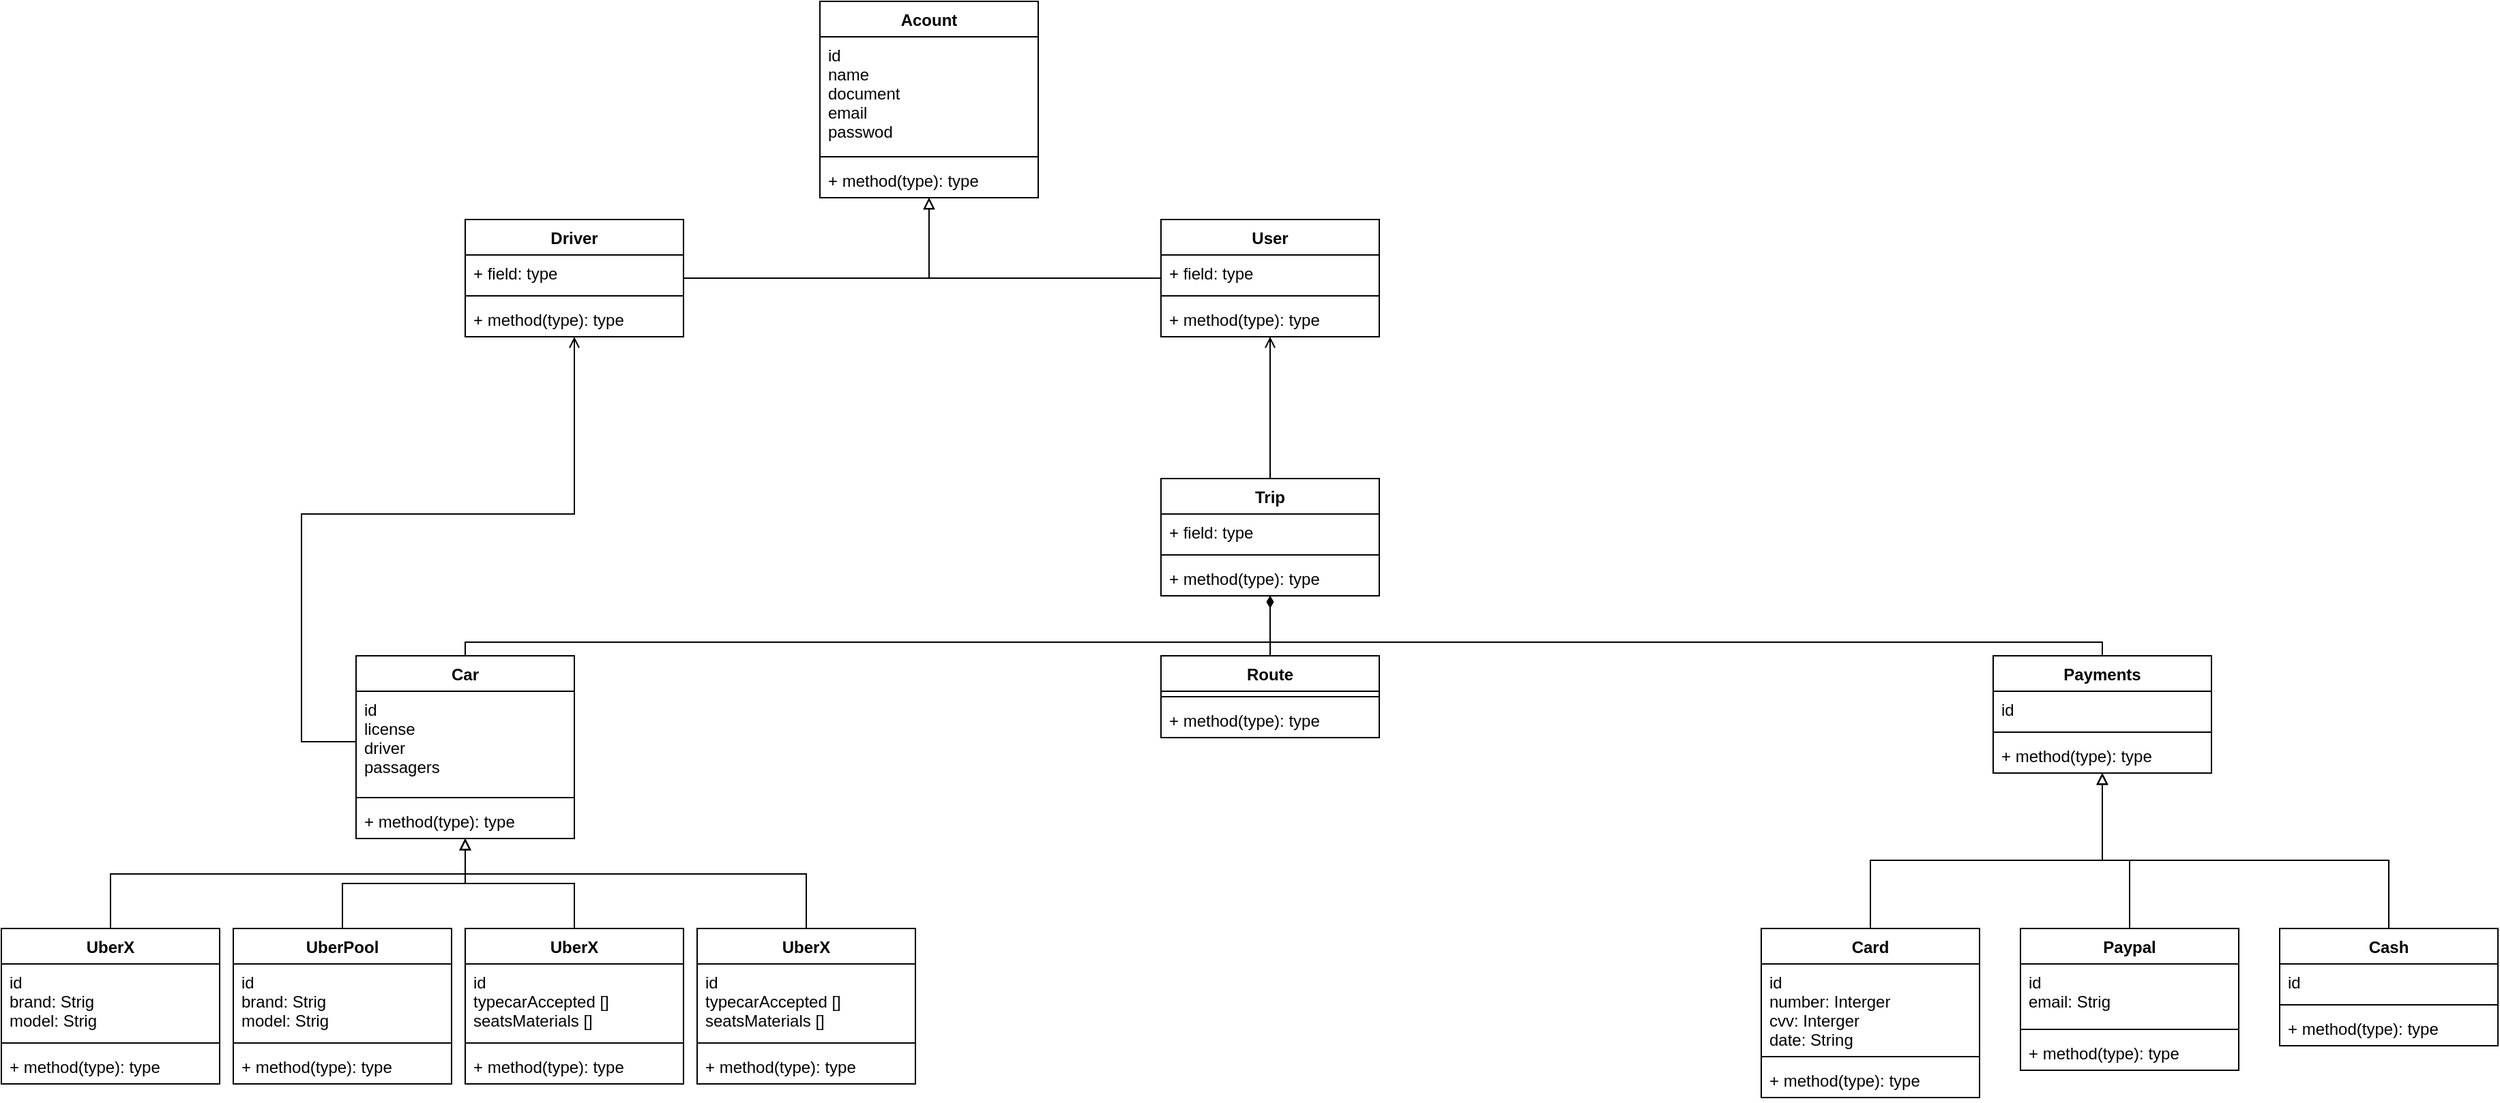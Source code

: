 <mxfile version="15.5.5" type="github" pages="3">
  <diagram id="C5RBs43oDa-KdzZeNtuy" name="Page-1">
    <mxGraphModel dx="3822" dy="931" grid="1" gridSize="10" guides="1" tooltips="1" connect="1" arrows="1" fold="1" page="1" pageScale="1" pageWidth="2339" pageHeight="3300" math="0" shadow="0">
      <root>
        <mxCell id="WIyWlLk6GJQsqaUBKTNV-0" />
        <mxCell id="WIyWlLk6GJQsqaUBKTNV-1" parent="WIyWlLk6GJQsqaUBKTNV-0" />
        <mxCell id="VTZs-ES617iI4wtAsnrL-0" value="Acount" style="swimlane;fontStyle=1;align=center;verticalAlign=top;childLayout=stackLayout;horizontal=1;startSize=26;horizontalStack=0;resizeParent=1;resizeParentMax=0;resizeLast=0;collapsible=1;marginBottom=0;" vertex="1" parent="WIyWlLk6GJQsqaUBKTNV-1">
          <mxGeometry x="410" y="10" width="160" height="144" as="geometry" />
        </mxCell>
        <mxCell id="VTZs-ES617iI4wtAsnrL-10" value="id&#xa;name&#xa;document&#xa;email&#xa;passwod" style="text;strokeColor=none;fillColor=none;align=left;verticalAlign=top;spacingLeft=4;spacingRight=4;overflow=hidden;rotatable=0;points=[[0,0.5],[1,0.5]];portConstraint=eastwest;" vertex="1" parent="VTZs-ES617iI4wtAsnrL-0">
          <mxGeometry y="26" width="160" height="84" as="geometry" />
        </mxCell>
        <mxCell id="VTZs-ES617iI4wtAsnrL-2" value="" style="line;strokeWidth=1;fillColor=none;align=left;verticalAlign=middle;spacingTop=-1;spacingLeft=3;spacingRight=3;rotatable=0;labelPosition=right;points=[];portConstraint=eastwest;" vertex="1" parent="VTZs-ES617iI4wtAsnrL-0">
          <mxGeometry y="110" width="160" height="8" as="geometry" />
        </mxCell>
        <mxCell id="VTZs-ES617iI4wtAsnrL-3" value="+ method(type): type" style="text;strokeColor=none;fillColor=none;align=left;verticalAlign=top;spacingLeft=4;spacingRight=4;overflow=hidden;rotatable=0;points=[[0,0.5],[1,0.5]];portConstraint=eastwest;" vertex="1" parent="VTZs-ES617iI4wtAsnrL-0">
          <mxGeometry y="118" width="160" height="26" as="geometry" />
        </mxCell>
        <mxCell id="VTZs-ES617iI4wtAsnrL-46" style="edgeStyle=orthogonalEdgeStyle;rounded=0;orthogonalLoop=1;jettySize=auto;html=1;endArrow=block;endFill=0;" edge="1" parent="WIyWlLk6GJQsqaUBKTNV-1" source="VTZs-ES617iI4wtAsnrL-12" target="VTZs-ES617iI4wtAsnrL-32">
          <mxGeometry relative="1" as="geometry">
            <Array as="points">
              <mxPoint x="-110" y="650" />
              <mxPoint x="150" y="650" />
            </Array>
          </mxGeometry>
        </mxCell>
        <mxCell id="VTZs-ES617iI4wtAsnrL-12" value="UberX" style="swimlane;fontStyle=1;align=center;verticalAlign=top;childLayout=stackLayout;horizontal=1;startSize=26;horizontalStack=0;resizeParent=1;resizeParentMax=0;resizeLast=0;collapsible=1;marginBottom=0;" vertex="1" parent="WIyWlLk6GJQsqaUBKTNV-1">
          <mxGeometry x="-190" y="690" width="160" height="114" as="geometry" />
        </mxCell>
        <mxCell id="VTZs-ES617iI4wtAsnrL-13" value="id&#xa;brand: Strig&#xa;model: Strig" style="text;strokeColor=none;fillColor=none;align=left;verticalAlign=top;spacingLeft=4;spacingRight=4;overflow=hidden;rotatable=0;points=[[0,0.5],[1,0.5]];portConstraint=eastwest;" vertex="1" parent="VTZs-ES617iI4wtAsnrL-12">
          <mxGeometry y="26" width="160" height="54" as="geometry" />
        </mxCell>
        <mxCell id="VTZs-ES617iI4wtAsnrL-14" value="" style="line;strokeWidth=1;fillColor=none;align=left;verticalAlign=middle;spacingTop=-1;spacingLeft=3;spacingRight=3;rotatable=0;labelPosition=right;points=[];portConstraint=eastwest;" vertex="1" parent="VTZs-ES617iI4wtAsnrL-12">
          <mxGeometry y="80" width="160" height="8" as="geometry" />
        </mxCell>
        <mxCell id="VTZs-ES617iI4wtAsnrL-15" value="+ method(type): type" style="text;strokeColor=none;fillColor=none;align=left;verticalAlign=top;spacingLeft=4;spacingRight=4;overflow=hidden;rotatable=0;points=[[0,0.5],[1,0.5]];portConstraint=eastwest;" vertex="1" parent="VTZs-ES617iI4wtAsnrL-12">
          <mxGeometry y="88" width="160" height="26" as="geometry" />
        </mxCell>
        <mxCell id="VTZs-ES617iI4wtAsnrL-44" style="edgeStyle=orthogonalEdgeStyle;rounded=0;orthogonalLoop=1;jettySize=auto;html=1;endArrow=block;endFill=0;" edge="1" parent="WIyWlLk6GJQsqaUBKTNV-1" source="VTZs-ES617iI4wtAsnrL-20" target="VTZs-ES617iI4wtAsnrL-32">
          <mxGeometry relative="1" as="geometry" />
        </mxCell>
        <mxCell id="VTZs-ES617iI4wtAsnrL-20" value="UberPool" style="swimlane;fontStyle=1;align=center;verticalAlign=top;childLayout=stackLayout;horizontal=1;startSize=26;horizontalStack=0;resizeParent=1;resizeParentMax=0;resizeLast=0;collapsible=1;marginBottom=0;" vertex="1" parent="WIyWlLk6GJQsqaUBKTNV-1">
          <mxGeometry x="-20" y="690" width="160" height="114" as="geometry" />
        </mxCell>
        <mxCell id="VTZs-ES617iI4wtAsnrL-21" value="id&#xa;brand: Strig&#xa;model: Strig" style="text;strokeColor=none;fillColor=none;align=left;verticalAlign=top;spacingLeft=4;spacingRight=4;overflow=hidden;rotatable=0;points=[[0,0.5],[1,0.5]];portConstraint=eastwest;" vertex="1" parent="VTZs-ES617iI4wtAsnrL-20">
          <mxGeometry y="26" width="160" height="54" as="geometry" />
        </mxCell>
        <mxCell id="VTZs-ES617iI4wtAsnrL-22" value="" style="line;strokeWidth=1;fillColor=none;align=left;verticalAlign=middle;spacingTop=-1;spacingLeft=3;spacingRight=3;rotatable=0;labelPosition=right;points=[];portConstraint=eastwest;" vertex="1" parent="VTZs-ES617iI4wtAsnrL-20">
          <mxGeometry y="80" width="160" height="8" as="geometry" />
        </mxCell>
        <mxCell id="VTZs-ES617iI4wtAsnrL-23" value="+ method(type): type" style="text;strokeColor=none;fillColor=none;align=left;verticalAlign=top;spacingLeft=4;spacingRight=4;overflow=hidden;rotatable=0;points=[[0,0.5],[1,0.5]];portConstraint=eastwest;" vertex="1" parent="VTZs-ES617iI4wtAsnrL-20">
          <mxGeometry y="88" width="160" height="26" as="geometry" />
        </mxCell>
        <mxCell id="VTZs-ES617iI4wtAsnrL-45" style="edgeStyle=orthogonalEdgeStyle;rounded=0;orthogonalLoop=1;jettySize=auto;html=1;endArrow=block;endFill=0;" edge="1" parent="WIyWlLk6GJQsqaUBKTNV-1" source="VTZs-ES617iI4wtAsnrL-24" target="VTZs-ES617iI4wtAsnrL-32">
          <mxGeometry relative="1" as="geometry" />
        </mxCell>
        <mxCell id="VTZs-ES617iI4wtAsnrL-24" value="UberX" style="swimlane;fontStyle=1;align=center;verticalAlign=top;childLayout=stackLayout;horizontal=1;startSize=26;horizontalStack=0;resizeParent=1;resizeParentMax=0;resizeLast=0;collapsible=1;marginBottom=0;" vertex="1" parent="WIyWlLk6GJQsqaUBKTNV-1">
          <mxGeometry x="150" y="690" width="160" height="114" as="geometry" />
        </mxCell>
        <mxCell id="VTZs-ES617iI4wtAsnrL-25" value="id&#xa;typecarAccepted []&#xa;seatsMaterials []" style="text;strokeColor=none;fillColor=none;align=left;verticalAlign=top;spacingLeft=4;spacingRight=4;overflow=hidden;rotatable=0;points=[[0,0.5],[1,0.5]];portConstraint=eastwest;" vertex="1" parent="VTZs-ES617iI4wtAsnrL-24">
          <mxGeometry y="26" width="160" height="54" as="geometry" />
        </mxCell>
        <mxCell id="VTZs-ES617iI4wtAsnrL-26" value="" style="line;strokeWidth=1;fillColor=none;align=left;verticalAlign=middle;spacingTop=-1;spacingLeft=3;spacingRight=3;rotatable=0;labelPosition=right;points=[];portConstraint=eastwest;" vertex="1" parent="VTZs-ES617iI4wtAsnrL-24">
          <mxGeometry y="80" width="160" height="8" as="geometry" />
        </mxCell>
        <mxCell id="VTZs-ES617iI4wtAsnrL-27" value="+ method(type): type" style="text;strokeColor=none;fillColor=none;align=left;verticalAlign=top;spacingLeft=4;spacingRight=4;overflow=hidden;rotatable=0;points=[[0,0.5],[1,0.5]];portConstraint=eastwest;" vertex="1" parent="VTZs-ES617iI4wtAsnrL-24">
          <mxGeometry y="88" width="160" height="26" as="geometry" />
        </mxCell>
        <mxCell id="VTZs-ES617iI4wtAsnrL-43" style="edgeStyle=orthogonalEdgeStyle;rounded=0;orthogonalLoop=1;jettySize=auto;html=1;endArrow=block;endFill=0;" edge="1" parent="WIyWlLk6GJQsqaUBKTNV-1" source="VTZs-ES617iI4wtAsnrL-28" target="VTZs-ES617iI4wtAsnrL-32">
          <mxGeometry relative="1" as="geometry">
            <Array as="points">
              <mxPoint x="400" y="650" />
              <mxPoint x="150" y="650" />
            </Array>
          </mxGeometry>
        </mxCell>
        <mxCell id="VTZs-ES617iI4wtAsnrL-28" value="UberX" style="swimlane;fontStyle=1;align=center;verticalAlign=top;childLayout=stackLayout;horizontal=1;startSize=26;horizontalStack=0;resizeParent=1;resizeParentMax=0;resizeLast=0;collapsible=1;marginBottom=0;" vertex="1" parent="WIyWlLk6GJQsqaUBKTNV-1">
          <mxGeometry x="320" y="690" width="160" height="114" as="geometry" />
        </mxCell>
        <mxCell id="VTZs-ES617iI4wtAsnrL-29" value="id&#xa;typecarAccepted []&#xa;seatsMaterials []" style="text;strokeColor=none;fillColor=none;align=left;verticalAlign=top;spacingLeft=4;spacingRight=4;overflow=hidden;rotatable=0;points=[[0,0.5],[1,0.5]];portConstraint=eastwest;" vertex="1" parent="VTZs-ES617iI4wtAsnrL-28">
          <mxGeometry y="26" width="160" height="54" as="geometry" />
        </mxCell>
        <mxCell id="VTZs-ES617iI4wtAsnrL-30" value="" style="line;strokeWidth=1;fillColor=none;align=left;verticalAlign=middle;spacingTop=-1;spacingLeft=3;spacingRight=3;rotatable=0;labelPosition=right;points=[];portConstraint=eastwest;" vertex="1" parent="VTZs-ES617iI4wtAsnrL-28">
          <mxGeometry y="80" width="160" height="8" as="geometry" />
        </mxCell>
        <mxCell id="VTZs-ES617iI4wtAsnrL-31" value="+ method(type): type" style="text;strokeColor=none;fillColor=none;align=left;verticalAlign=top;spacingLeft=4;spacingRight=4;overflow=hidden;rotatable=0;points=[[0,0.5],[1,0.5]];portConstraint=eastwest;" vertex="1" parent="VTZs-ES617iI4wtAsnrL-28">
          <mxGeometry y="88" width="160" height="26" as="geometry" />
        </mxCell>
        <mxCell id="YEMqgjocrW6Nr-wO3pR9-13" style="edgeStyle=orthogonalEdgeStyle;rounded=0;orthogonalLoop=1;jettySize=auto;html=1;endArrow=diamondThin;endFill=1;" edge="1" parent="WIyWlLk6GJQsqaUBKTNV-1" source="VTZs-ES617iI4wtAsnrL-32" target="YEMqgjocrW6Nr-wO3pR9-0">
          <mxGeometry relative="1" as="geometry">
            <Array as="points">
              <mxPoint x="150" y="480" />
              <mxPoint x="740" y="480" />
            </Array>
          </mxGeometry>
        </mxCell>
        <mxCell id="VTZs-ES617iI4wtAsnrL-32" value="Car" style="swimlane;fontStyle=1;align=center;verticalAlign=top;childLayout=stackLayout;horizontal=1;startSize=26;horizontalStack=0;resizeParent=1;resizeParentMax=0;resizeLast=0;collapsible=1;marginBottom=0;" vertex="1" parent="WIyWlLk6GJQsqaUBKTNV-1">
          <mxGeometry x="70" y="490" width="160" height="134" as="geometry" />
        </mxCell>
        <mxCell id="VTZs-ES617iI4wtAsnrL-33" value="id&#xa;license&#xa;driver&#xa;passagers" style="text;strokeColor=none;fillColor=none;align=left;verticalAlign=top;spacingLeft=4;spacingRight=4;overflow=hidden;rotatable=0;points=[[0,0.5],[1,0.5]];portConstraint=eastwest;" vertex="1" parent="VTZs-ES617iI4wtAsnrL-32">
          <mxGeometry y="26" width="160" height="74" as="geometry" />
        </mxCell>
        <mxCell id="VTZs-ES617iI4wtAsnrL-34" value="" style="line;strokeWidth=1;fillColor=none;align=left;verticalAlign=middle;spacingTop=-1;spacingLeft=3;spacingRight=3;rotatable=0;labelPosition=right;points=[];portConstraint=eastwest;" vertex="1" parent="VTZs-ES617iI4wtAsnrL-32">
          <mxGeometry y="100" width="160" height="8" as="geometry" />
        </mxCell>
        <mxCell id="VTZs-ES617iI4wtAsnrL-35" value="+ method(type): type" style="text;strokeColor=none;fillColor=none;align=left;verticalAlign=top;spacingLeft=4;spacingRight=4;overflow=hidden;rotatable=0;points=[[0,0.5],[1,0.5]];portConstraint=eastwest;" vertex="1" parent="VTZs-ES617iI4wtAsnrL-32">
          <mxGeometry y="108" width="160" height="26" as="geometry" />
        </mxCell>
        <mxCell id="YEMqgjocrW6Nr-wO3pR9-12" style="edgeStyle=orthogonalEdgeStyle;rounded=0;orthogonalLoop=1;jettySize=auto;html=1;endArrow=diamondThin;endFill=1;" edge="1" parent="WIyWlLk6GJQsqaUBKTNV-1" source="VTZs-ES617iI4wtAsnrL-47" target="YEMqgjocrW6Nr-wO3pR9-0">
          <mxGeometry relative="1" as="geometry" />
        </mxCell>
        <mxCell id="VTZs-ES617iI4wtAsnrL-47" value="Route" style="swimlane;fontStyle=1;align=center;verticalAlign=top;childLayout=stackLayout;horizontal=1;startSize=26;horizontalStack=0;resizeParent=1;resizeParentMax=0;resizeLast=0;collapsible=1;marginBottom=0;" vertex="1" parent="WIyWlLk6GJQsqaUBKTNV-1">
          <mxGeometry x="660" y="490" width="160" height="60" as="geometry" />
        </mxCell>
        <mxCell id="VTZs-ES617iI4wtAsnrL-49" value="" style="line;strokeWidth=1;fillColor=none;align=left;verticalAlign=middle;spacingTop=-1;spacingLeft=3;spacingRight=3;rotatable=0;labelPosition=right;points=[];portConstraint=eastwest;" vertex="1" parent="VTZs-ES617iI4wtAsnrL-47">
          <mxGeometry y="26" width="160" height="8" as="geometry" />
        </mxCell>
        <mxCell id="VTZs-ES617iI4wtAsnrL-50" value="+ method(type): type" style="text;strokeColor=none;fillColor=none;align=left;verticalAlign=top;spacingLeft=4;spacingRight=4;overflow=hidden;rotatable=0;points=[[0,0.5],[1,0.5]];portConstraint=eastwest;" vertex="1" parent="VTZs-ES617iI4wtAsnrL-47">
          <mxGeometry y="34" width="160" height="26" as="geometry" />
        </mxCell>
        <mxCell id="YEMqgjocrW6Nr-wO3pR9-14" style="edgeStyle=orthogonalEdgeStyle;rounded=0;orthogonalLoop=1;jettySize=auto;html=1;endArrow=diamondThin;endFill=1;" edge="1" parent="WIyWlLk6GJQsqaUBKTNV-1" source="VTZs-ES617iI4wtAsnrL-51" target="YEMqgjocrW6Nr-wO3pR9-0">
          <mxGeometry relative="1" as="geometry">
            <Array as="points">
              <mxPoint x="1350" y="480" />
              <mxPoint x="740" y="480" />
            </Array>
          </mxGeometry>
        </mxCell>
        <mxCell id="VTZs-ES617iI4wtAsnrL-51" value="Payments" style="swimlane;fontStyle=1;align=center;verticalAlign=top;childLayout=stackLayout;horizontal=1;startSize=26;horizontalStack=0;resizeParent=1;resizeParentMax=0;resizeLast=0;collapsible=1;marginBottom=0;" vertex="1" parent="WIyWlLk6GJQsqaUBKTNV-1">
          <mxGeometry x="1270" y="490" width="160" height="86" as="geometry" />
        </mxCell>
        <mxCell id="VTZs-ES617iI4wtAsnrL-52" value="id" style="text;strokeColor=none;fillColor=none;align=left;verticalAlign=top;spacingLeft=4;spacingRight=4;overflow=hidden;rotatable=0;points=[[0,0.5],[1,0.5]];portConstraint=eastwest;" vertex="1" parent="VTZs-ES617iI4wtAsnrL-51">
          <mxGeometry y="26" width="160" height="26" as="geometry" />
        </mxCell>
        <mxCell id="VTZs-ES617iI4wtAsnrL-53" value="" style="line;strokeWidth=1;fillColor=none;align=left;verticalAlign=middle;spacingTop=-1;spacingLeft=3;spacingRight=3;rotatable=0;labelPosition=right;points=[];portConstraint=eastwest;" vertex="1" parent="VTZs-ES617iI4wtAsnrL-51">
          <mxGeometry y="52" width="160" height="8" as="geometry" />
        </mxCell>
        <mxCell id="VTZs-ES617iI4wtAsnrL-54" value="+ method(type): type" style="text;strokeColor=none;fillColor=none;align=left;verticalAlign=top;spacingLeft=4;spacingRight=4;overflow=hidden;rotatable=0;points=[[0,0.5],[1,0.5]];portConstraint=eastwest;" vertex="1" parent="VTZs-ES617iI4wtAsnrL-51">
          <mxGeometry y="60" width="160" height="26" as="geometry" />
        </mxCell>
        <mxCell id="VTZs-ES617iI4wtAsnrL-69" style="edgeStyle=orthogonalEdgeStyle;rounded=0;orthogonalLoop=1;jettySize=auto;html=1;endArrow=block;endFill=0;" edge="1" parent="WIyWlLk6GJQsqaUBKTNV-1" source="VTZs-ES617iI4wtAsnrL-55" target="VTZs-ES617iI4wtAsnrL-51">
          <mxGeometry relative="1" as="geometry">
            <Array as="points">
              <mxPoint x="1180" y="640" />
              <mxPoint x="1350" y="640" />
            </Array>
          </mxGeometry>
        </mxCell>
        <mxCell id="VTZs-ES617iI4wtAsnrL-55" value="Card" style="swimlane;fontStyle=1;align=center;verticalAlign=top;childLayout=stackLayout;horizontal=1;startSize=26;horizontalStack=0;resizeParent=1;resizeParentMax=0;resizeLast=0;collapsible=1;marginBottom=0;" vertex="1" parent="WIyWlLk6GJQsqaUBKTNV-1">
          <mxGeometry x="1100" y="690" width="160" height="124" as="geometry" />
        </mxCell>
        <mxCell id="VTZs-ES617iI4wtAsnrL-56" value="id&#xa;number: Interger&#xa;cvv: Interger&#xa;date: String&#xa;" style="text;strokeColor=none;fillColor=none;align=left;verticalAlign=top;spacingLeft=4;spacingRight=4;overflow=hidden;rotatable=0;points=[[0,0.5],[1,0.5]];portConstraint=eastwest;" vertex="1" parent="VTZs-ES617iI4wtAsnrL-55">
          <mxGeometry y="26" width="160" height="64" as="geometry" />
        </mxCell>
        <mxCell id="VTZs-ES617iI4wtAsnrL-57" value="" style="line;strokeWidth=1;fillColor=none;align=left;verticalAlign=middle;spacingTop=-1;spacingLeft=3;spacingRight=3;rotatable=0;labelPosition=right;points=[];portConstraint=eastwest;" vertex="1" parent="VTZs-ES617iI4wtAsnrL-55">
          <mxGeometry y="90" width="160" height="8" as="geometry" />
        </mxCell>
        <mxCell id="VTZs-ES617iI4wtAsnrL-58" value="+ method(type): type" style="text;strokeColor=none;fillColor=none;align=left;verticalAlign=top;spacingLeft=4;spacingRight=4;overflow=hidden;rotatable=0;points=[[0,0.5],[1,0.5]];portConstraint=eastwest;" vertex="1" parent="VTZs-ES617iI4wtAsnrL-55">
          <mxGeometry y="98" width="160" height="26" as="geometry" />
        </mxCell>
        <mxCell id="VTZs-ES617iI4wtAsnrL-67" style="edgeStyle=orthogonalEdgeStyle;rounded=0;orthogonalLoop=1;jettySize=auto;html=1;endArrow=block;endFill=0;" edge="1" parent="WIyWlLk6GJQsqaUBKTNV-1" source="VTZs-ES617iI4wtAsnrL-59" target="VTZs-ES617iI4wtAsnrL-51">
          <mxGeometry relative="1" as="geometry">
            <Array as="points">
              <mxPoint x="1370" y="640" />
              <mxPoint x="1350" y="640" />
            </Array>
          </mxGeometry>
        </mxCell>
        <mxCell id="VTZs-ES617iI4wtAsnrL-59" value="Paypal" style="swimlane;fontStyle=1;align=center;verticalAlign=top;childLayout=stackLayout;horizontal=1;startSize=26;horizontalStack=0;resizeParent=1;resizeParentMax=0;resizeLast=0;collapsible=1;marginBottom=0;" vertex="1" parent="WIyWlLk6GJQsqaUBKTNV-1">
          <mxGeometry x="1290" y="690" width="160" height="104" as="geometry" />
        </mxCell>
        <mxCell id="VTZs-ES617iI4wtAsnrL-60" value="id&#xa;email: Strig" style="text;strokeColor=none;fillColor=none;align=left;verticalAlign=top;spacingLeft=4;spacingRight=4;overflow=hidden;rotatable=0;points=[[0,0.5],[1,0.5]];portConstraint=eastwest;" vertex="1" parent="VTZs-ES617iI4wtAsnrL-59">
          <mxGeometry y="26" width="160" height="44" as="geometry" />
        </mxCell>
        <mxCell id="VTZs-ES617iI4wtAsnrL-61" value="" style="line;strokeWidth=1;fillColor=none;align=left;verticalAlign=middle;spacingTop=-1;spacingLeft=3;spacingRight=3;rotatable=0;labelPosition=right;points=[];portConstraint=eastwest;" vertex="1" parent="VTZs-ES617iI4wtAsnrL-59">
          <mxGeometry y="70" width="160" height="8" as="geometry" />
        </mxCell>
        <mxCell id="VTZs-ES617iI4wtAsnrL-62" value="+ method(type): type" style="text;strokeColor=none;fillColor=none;align=left;verticalAlign=top;spacingLeft=4;spacingRight=4;overflow=hidden;rotatable=0;points=[[0,0.5],[1,0.5]];portConstraint=eastwest;" vertex="1" parent="VTZs-ES617iI4wtAsnrL-59">
          <mxGeometry y="78" width="160" height="26" as="geometry" />
        </mxCell>
        <mxCell id="VTZs-ES617iI4wtAsnrL-70" style="edgeStyle=orthogonalEdgeStyle;rounded=0;orthogonalLoop=1;jettySize=auto;html=1;endArrow=block;endFill=0;" edge="1" parent="WIyWlLk6GJQsqaUBKTNV-1" source="VTZs-ES617iI4wtAsnrL-63" target="VTZs-ES617iI4wtAsnrL-51">
          <mxGeometry relative="1" as="geometry">
            <Array as="points">
              <mxPoint x="1560" y="640" />
              <mxPoint x="1350" y="640" />
            </Array>
          </mxGeometry>
        </mxCell>
        <mxCell id="VTZs-ES617iI4wtAsnrL-63" value="Cash" style="swimlane;fontStyle=1;align=center;verticalAlign=top;childLayout=stackLayout;horizontal=1;startSize=26;horizontalStack=0;resizeParent=1;resizeParentMax=0;resizeLast=0;collapsible=1;marginBottom=0;" vertex="1" parent="WIyWlLk6GJQsqaUBKTNV-1">
          <mxGeometry x="1480" y="690" width="160" height="86" as="geometry" />
        </mxCell>
        <mxCell id="VTZs-ES617iI4wtAsnrL-64" value="id" style="text;strokeColor=none;fillColor=none;align=left;verticalAlign=top;spacingLeft=4;spacingRight=4;overflow=hidden;rotatable=0;points=[[0,0.5],[1,0.5]];portConstraint=eastwest;" vertex="1" parent="VTZs-ES617iI4wtAsnrL-63">
          <mxGeometry y="26" width="160" height="26" as="geometry" />
        </mxCell>
        <mxCell id="VTZs-ES617iI4wtAsnrL-65" value="" style="line;strokeWidth=1;fillColor=none;align=left;verticalAlign=middle;spacingTop=-1;spacingLeft=3;spacingRight=3;rotatable=0;labelPosition=right;points=[];portConstraint=eastwest;" vertex="1" parent="VTZs-ES617iI4wtAsnrL-63">
          <mxGeometry y="52" width="160" height="8" as="geometry" />
        </mxCell>
        <mxCell id="VTZs-ES617iI4wtAsnrL-66" value="+ method(type): type" style="text;strokeColor=none;fillColor=none;align=left;verticalAlign=top;spacingLeft=4;spacingRight=4;overflow=hidden;rotatable=0;points=[[0,0.5],[1,0.5]];portConstraint=eastwest;" vertex="1" parent="VTZs-ES617iI4wtAsnrL-63">
          <mxGeometry y="60" width="160" height="26" as="geometry" />
        </mxCell>
        <mxCell id="YEMqgjocrW6Nr-wO3pR9-15" style="edgeStyle=orthogonalEdgeStyle;rounded=0;orthogonalLoop=1;jettySize=auto;html=1;endArrow=open;endFill=0;" edge="1" parent="WIyWlLk6GJQsqaUBKTNV-1" source="YEMqgjocrW6Nr-wO3pR9-0" target="YEMqgjocrW6Nr-wO3pR9-4">
          <mxGeometry relative="1" as="geometry" />
        </mxCell>
        <mxCell id="YEMqgjocrW6Nr-wO3pR9-0" value="Trip" style="swimlane;fontStyle=1;align=center;verticalAlign=top;childLayout=stackLayout;horizontal=1;startSize=26;horizontalStack=0;resizeParent=1;resizeParentMax=0;resizeLast=0;collapsible=1;marginBottom=0;" vertex="1" parent="WIyWlLk6GJQsqaUBKTNV-1">
          <mxGeometry x="660" y="360" width="160" height="86" as="geometry" />
        </mxCell>
        <mxCell id="YEMqgjocrW6Nr-wO3pR9-1" value="+ field: type" style="text;strokeColor=none;fillColor=none;align=left;verticalAlign=top;spacingLeft=4;spacingRight=4;overflow=hidden;rotatable=0;points=[[0,0.5],[1,0.5]];portConstraint=eastwest;" vertex="1" parent="YEMqgjocrW6Nr-wO3pR9-0">
          <mxGeometry y="26" width="160" height="26" as="geometry" />
        </mxCell>
        <mxCell id="YEMqgjocrW6Nr-wO3pR9-2" value="" style="line;strokeWidth=1;fillColor=none;align=left;verticalAlign=middle;spacingTop=-1;spacingLeft=3;spacingRight=3;rotatable=0;labelPosition=right;points=[];portConstraint=eastwest;" vertex="1" parent="YEMqgjocrW6Nr-wO3pR9-0">
          <mxGeometry y="52" width="160" height="8" as="geometry" />
        </mxCell>
        <mxCell id="YEMqgjocrW6Nr-wO3pR9-3" value="+ method(type): type" style="text;strokeColor=none;fillColor=none;align=left;verticalAlign=top;spacingLeft=4;spacingRight=4;overflow=hidden;rotatable=0;points=[[0,0.5],[1,0.5]];portConstraint=eastwest;" vertex="1" parent="YEMqgjocrW6Nr-wO3pR9-0">
          <mxGeometry y="60" width="160" height="26" as="geometry" />
        </mxCell>
        <mxCell id="YEMqgjocrW6Nr-wO3pR9-17" style="edgeStyle=orthogonalEdgeStyle;rounded=0;orthogonalLoop=1;jettySize=auto;html=1;endArrow=block;endFill=0;" edge="1" parent="WIyWlLk6GJQsqaUBKTNV-1" source="YEMqgjocrW6Nr-wO3pR9-4" target="VTZs-ES617iI4wtAsnrL-0">
          <mxGeometry relative="1" as="geometry" />
        </mxCell>
        <mxCell id="YEMqgjocrW6Nr-wO3pR9-4" value="User" style="swimlane;fontStyle=1;align=center;verticalAlign=top;childLayout=stackLayout;horizontal=1;startSize=26;horizontalStack=0;resizeParent=1;resizeParentMax=0;resizeLast=0;collapsible=1;marginBottom=0;" vertex="1" parent="WIyWlLk6GJQsqaUBKTNV-1">
          <mxGeometry x="660" y="170" width="160" height="86" as="geometry" />
        </mxCell>
        <mxCell id="YEMqgjocrW6Nr-wO3pR9-5" value="+ field: type" style="text;strokeColor=none;fillColor=none;align=left;verticalAlign=top;spacingLeft=4;spacingRight=4;overflow=hidden;rotatable=0;points=[[0,0.5],[1,0.5]];portConstraint=eastwest;" vertex="1" parent="YEMqgjocrW6Nr-wO3pR9-4">
          <mxGeometry y="26" width="160" height="26" as="geometry" />
        </mxCell>
        <mxCell id="YEMqgjocrW6Nr-wO3pR9-6" value="" style="line;strokeWidth=1;fillColor=none;align=left;verticalAlign=middle;spacingTop=-1;spacingLeft=3;spacingRight=3;rotatable=0;labelPosition=right;points=[];portConstraint=eastwest;" vertex="1" parent="YEMqgjocrW6Nr-wO3pR9-4">
          <mxGeometry y="52" width="160" height="8" as="geometry" />
        </mxCell>
        <mxCell id="YEMqgjocrW6Nr-wO3pR9-7" value="+ method(type): type" style="text;strokeColor=none;fillColor=none;align=left;verticalAlign=top;spacingLeft=4;spacingRight=4;overflow=hidden;rotatable=0;points=[[0,0.5],[1,0.5]];portConstraint=eastwest;" vertex="1" parent="YEMqgjocrW6Nr-wO3pR9-4">
          <mxGeometry y="60" width="160" height="26" as="geometry" />
        </mxCell>
        <mxCell id="YEMqgjocrW6Nr-wO3pR9-18" style="edgeStyle=orthogonalEdgeStyle;rounded=0;orthogonalLoop=1;jettySize=auto;html=1;endArrow=block;endFill=0;" edge="1" parent="WIyWlLk6GJQsqaUBKTNV-1" source="YEMqgjocrW6Nr-wO3pR9-8" target="VTZs-ES617iI4wtAsnrL-0">
          <mxGeometry relative="1" as="geometry" />
        </mxCell>
        <mxCell id="YEMqgjocrW6Nr-wO3pR9-8" value="Driver" style="swimlane;fontStyle=1;align=center;verticalAlign=top;childLayout=stackLayout;horizontal=1;startSize=26;horizontalStack=0;resizeParent=1;resizeParentMax=0;resizeLast=0;collapsible=1;marginBottom=0;" vertex="1" parent="WIyWlLk6GJQsqaUBKTNV-1">
          <mxGeometry x="150" y="170" width="160" height="86" as="geometry" />
        </mxCell>
        <mxCell id="YEMqgjocrW6Nr-wO3pR9-9" value="+ field: type" style="text;strokeColor=none;fillColor=none;align=left;verticalAlign=top;spacingLeft=4;spacingRight=4;overflow=hidden;rotatable=0;points=[[0,0.5],[1,0.5]];portConstraint=eastwest;" vertex="1" parent="YEMqgjocrW6Nr-wO3pR9-8">
          <mxGeometry y="26" width="160" height="26" as="geometry" />
        </mxCell>
        <mxCell id="YEMqgjocrW6Nr-wO3pR9-10" value="" style="line;strokeWidth=1;fillColor=none;align=left;verticalAlign=middle;spacingTop=-1;spacingLeft=3;spacingRight=3;rotatable=0;labelPosition=right;points=[];portConstraint=eastwest;" vertex="1" parent="YEMqgjocrW6Nr-wO3pR9-8">
          <mxGeometry y="52" width="160" height="8" as="geometry" />
        </mxCell>
        <mxCell id="YEMqgjocrW6Nr-wO3pR9-11" value="+ method(type): type" style="text;strokeColor=none;fillColor=none;align=left;verticalAlign=top;spacingLeft=4;spacingRight=4;overflow=hidden;rotatable=0;points=[[0,0.5],[1,0.5]];portConstraint=eastwest;" vertex="1" parent="YEMqgjocrW6Nr-wO3pR9-8">
          <mxGeometry y="60" width="160" height="26" as="geometry" />
        </mxCell>
        <mxCell id="YEMqgjocrW6Nr-wO3pR9-16" style="edgeStyle=orthogonalEdgeStyle;rounded=0;orthogonalLoop=1;jettySize=auto;html=1;endArrow=open;endFill=0;" edge="1" parent="WIyWlLk6GJQsqaUBKTNV-1" source="VTZs-ES617iI4wtAsnrL-33" target="YEMqgjocrW6Nr-wO3pR9-8">
          <mxGeometry relative="1" as="geometry">
            <Array as="points">
              <mxPoint x="30" y="553" />
              <mxPoint x="30" y="386" />
              <mxPoint x="230" y="386" />
            </Array>
          </mxGeometry>
        </mxCell>
      </root>
    </mxGraphModel>
  </diagram>
  <diagram id="MPhSg1pot-lvnYHD1VPQ" name="Page-2">
    <mxGraphModel dx="1038" dy="652" grid="1" gridSize="10" guides="1" tooltips="1" connect="1" arrows="1" fold="1" page="1" pageScale="1" pageWidth="827" pageHeight="1169" math="0" shadow="0">
      <root>
        <mxCell id="gAP_XQvne1vHWgqTS8vU-0" />
        <mxCell id="gAP_XQvne1vHWgqTS8vU-1" parent="gAP_XQvne1vHWgqTS8vU-0" />
        <mxCell id="ibf7JY9EpDvcFAJmDqHE-13" style="rounded=0;orthogonalLoop=1;jettySize=auto;html=1;entryX=0.5;entryY=1;entryDx=0;entryDy=0;endArrow=block;endFill=0;strokeWidth=1;targetPerimeterSpacing=0;" parent="gAP_XQvne1vHWgqTS8vU-1" source="ibf7JY9EpDvcFAJmDqHE-5" target="ibf7JY9EpDvcFAJmDqHE-7" edge="1">
          <mxGeometry relative="1" as="geometry" />
        </mxCell>
        <mxCell id="ibf7JY9EpDvcFAJmDqHE-5" value="&lt;p style=&quot;margin: 0px ; margin-top: 4px ; text-align: center&quot;&gt;&lt;b&gt;User&lt;/b&gt;&lt;/p&gt;&lt;hr size=&quot;1&quot;&gt;&lt;p style=&quot;margin: 0px ; margin-left: 4px&quot;&gt;+ field: Type&lt;/p&gt;&lt;hr size=&quot;1&quot;&gt;&lt;p style=&quot;margin: 0px ; margin-left: 4px&quot;&gt;+ method(): Type&lt;/p&gt;" style="verticalAlign=top;align=left;overflow=fill;fontSize=12;fontFamily=Helvetica;html=1;" parent="gAP_XQvne1vHWgqTS8vU-1" vertex="1">
          <mxGeometry x="50" y="270" width="240" height="120" as="geometry" />
        </mxCell>
        <mxCell id="ibf7JY9EpDvcFAJmDqHE-7" value="&lt;p style=&quot;margin: 0px ; margin-top: 4px ; text-align: center&quot;&gt;&lt;b&gt;Accout&lt;/b&gt;&lt;/p&gt;&lt;hr size=&quot;1&quot;&gt;&lt;p style=&quot;margin: 0px ; margin-left: 4px&quot;&gt;+ id&lt;/p&gt;&lt;p style=&quot;margin: 0px ; margin-left: 4px&quot;&gt;name&lt;/p&gt;&lt;p style=&quot;margin: 0px ; margin-left: 4px&quot;&gt;document&lt;/p&gt;&lt;p style=&quot;margin: 0px ; margin-left: 4px&quot;&gt;email&lt;/p&gt;&lt;p style=&quot;margin: 0px ; margin-left: 4px&quot;&gt;password&lt;/p&gt;&lt;hr size=&quot;1&quot;&gt;&lt;p style=&quot;margin: 0px ; margin-left: 4px&quot;&gt;+&amp;nbsp;&lt;/p&gt;" style="verticalAlign=top;align=left;overflow=fill;fontSize=12;fontFamily=Helvetica;html=1;" parent="gAP_XQvne1vHWgqTS8vU-1" vertex="1">
          <mxGeometry x="190" y="60" width="240" height="140" as="geometry" />
        </mxCell>
        <mxCell id="ibf7JY9EpDvcFAJmDqHE-14" value="" style="edgeStyle=none;rounded=0;orthogonalLoop=1;jettySize=auto;html=1;endArrow=block;endFill=0;sourcePerimeterSpacing=0;" parent="gAP_XQvne1vHWgqTS8vU-1" source="ibf7JY9EpDvcFAJmDqHE-8" target="ibf7JY9EpDvcFAJmDqHE-7" edge="1">
          <mxGeometry relative="1" as="geometry" />
        </mxCell>
        <mxCell id="ibf7JY9EpDvcFAJmDqHE-8" value="&lt;p style=&quot;margin: 0px ; margin-top: 4px ; text-align: center&quot;&gt;&lt;b&gt;Driver&lt;/b&gt;&lt;/p&gt;&lt;hr size=&quot;1&quot;&gt;&lt;p style=&quot;margin: 0px ; margin-left: 4px&quot;&gt;+ field: Type&lt;/p&gt;&lt;hr size=&quot;1&quot;&gt;&lt;p style=&quot;margin: 0px ; margin-left: 4px&quot;&gt;+ method(): Type&lt;/p&gt;" style="verticalAlign=top;align=left;overflow=fill;fontSize=12;fontFamily=Helvetica;html=1;" parent="gAP_XQvne1vHWgqTS8vU-1" vertex="1">
          <mxGeometry x="320" y="270" width="240" height="120" as="geometry" />
        </mxCell>
        <mxCell id="ibf7JY9EpDvcFAJmDqHE-16" value="card" style="swimlane;fontStyle=1;align=center;verticalAlign=top;childLayout=stackLayout;horizontal=1;startSize=26;horizontalStack=0;resizeParent=1;resizeParentMax=0;resizeLast=0;collapsible=1;marginBottom=0;" parent="gAP_XQvne1vHWgqTS8vU-1" vertex="1">
          <mxGeometry x="93.5" y="671" width="160" height="144" as="geometry" />
        </mxCell>
        <mxCell id="ibf7JY9EpDvcFAJmDqHE-17" value="id&#xa;number&#xa;cvv&#xa;date" style="text;strokeColor=none;fillColor=none;align=left;verticalAlign=top;spacingLeft=4;spacingRight=4;overflow=hidden;rotatable=0;points=[[0,0.5],[1,0.5]];portConstraint=eastwest;" parent="ibf7JY9EpDvcFAJmDqHE-16" vertex="1">
          <mxGeometry y="26" width="160" height="84" as="geometry" />
        </mxCell>
        <mxCell id="ibf7JY9EpDvcFAJmDqHE-18" value="" style="line;strokeWidth=1;fillColor=none;align=left;verticalAlign=middle;spacingTop=-1;spacingLeft=3;spacingRight=3;rotatable=0;labelPosition=right;points=[];portConstraint=eastwest;" parent="ibf7JY9EpDvcFAJmDqHE-16" vertex="1">
          <mxGeometry y="110" width="160" height="8" as="geometry" />
        </mxCell>
        <mxCell id="ibf7JY9EpDvcFAJmDqHE-19" value="+ method(type): type" style="text;strokeColor=none;fillColor=none;align=left;verticalAlign=top;spacingLeft=4;spacingRight=4;overflow=hidden;rotatable=0;points=[[0,0.5],[1,0.5]];portConstraint=eastwest;" parent="ibf7JY9EpDvcFAJmDqHE-16" vertex="1">
          <mxGeometry y="118" width="160" height="26" as="geometry" />
        </mxCell>
        <mxCell id="ibf7JY9EpDvcFAJmDqHE-46" value="" style="edgeStyle=none;rounded=0;orthogonalLoop=1;jettySize=auto;html=1;endArrow=block;endFill=0;sourcePerimeterSpacing=0;targetPerimeterSpacing=0;strokeWidth=1;" parent="gAP_XQvne1vHWgqTS8vU-1" source="ibf7JY9EpDvcFAJmDqHE-20" target="ibf7JY9EpDvcFAJmDqHE-31" edge="1">
          <mxGeometry relative="1" as="geometry" />
        </mxCell>
        <mxCell id="ibf7JY9EpDvcFAJmDqHE-20" value="paypla" style="swimlane;fontStyle=1;align=center;verticalAlign=top;childLayout=stackLayout;horizontal=1;startSize=26;horizontalStack=0;resizeParent=1;resizeParentMax=0;resizeLast=0;collapsible=1;marginBottom=0;" parent="gAP_XQvne1vHWgqTS8vU-1" vertex="1">
          <mxGeometry x="253.5" y="671" width="160" height="104" as="geometry" />
        </mxCell>
        <mxCell id="ibf7JY9EpDvcFAJmDqHE-21" value="id&#xa;mail&#xa;" style="text;strokeColor=none;fillColor=none;align=left;verticalAlign=top;spacingLeft=4;spacingRight=4;overflow=hidden;rotatable=0;points=[[0,0.5],[1,0.5]];portConstraint=eastwest;" parent="ibf7JY9EpDvcFAJmDqHE-20" vertex="1">
          <mxGeometry y="26" width="160" height="44" as="geometry" />
        </mxCell>
        <mxCell id="ibf7JY9EpDvcFAJmDqHE-22" value="" style="line;strokeWidth=1;fillColor=none;align=left;verticalAlign=middle;spacingTop=-1;spacingLeft=3;spacingRight=3;rotatable=0;labelPosition=right;points=[];portConstraint=eastwest;" parent="ibf7JY9EpDvcFAJmDqHE-20" vertex="1">
          <mxGeometry y="70" width="160" height="8" as="geometry" />
        </mxCell>
        <mxCell id="ibf7JY9EpDvcFAJmDqHE-23" value="+ method(type): type" style="text;strokeColor=none;fillColor=none;align=left;verticalAlign=top;spacingLeft=4;spacingRight=4;overflow=hidden;rotatable=0;points=[[0,0.5],[1,0.5]];portConstraint=eastwest;" parent="ibf7JY9EpDvcFAJmDqHE-20" vertex="1">
          <mxGeometry y="78" width="160" height="26" as="geometry" />
        </mxCell>
        <mxCell id="ibf7JY9EpDvcFAJmDqHE-24" value="cash" style="swimlane;fontStyle=1;align=center;verticalAlign=top;childLayout=stackLayout;horizontal=1;startSize=26;horizontalStack=0;resizeParent=1;resizeParentMax=0;resizeLast=0;collapsible=1;marginBottom=0;" parent="gAP_XQvne1vHWgqTS8vU-1" vertex="1">
          <mxGeometry x="414" y="680" width="160" height="86" as="geometry" />
        </mxCell>
        <mxCell id="ibf7JY9EpDvcFAJmDqHE-25" value="id" style="text;strokeColor=none;fillColor=none;align=left;verticalAlign=top;spacingLeft=4;spacingRight=4;overflow=hidden;rotatable=0;points=[[0,0.5],[1,0.5]];portConstraint=eastwest;" parent="ibf7JY9EpDvcFAJmDqHE-24" vertex="1">
          <mxGeometry y="26" width="160" height="26" as="geometry" />
        </mxCell>
        <mxCell id="ibf7JY9EpDvcFAJmDqHE-26" value="" style="line;strokeWidth=1;fillColor=none;align=left;verticalAlign=middle;spacingTop=-1;spacingLeft=3;spacingRight=3;rotatable=0;labelPosition=right;points=[];portConstraint=eastwest;" parent="ibf7JY9EpDvcFAJmDqHE-24" vertex="1">
          <mxGeometry y="52" width="160" height="8" as="geometry" />
        </mxCell>
        <mxCell id="ibf7JY9EpDvcFAJmDqHE-27" value="+ method(type): type" style="text;strokeColor=none;fillColor=none;align=left;verticalAlign=top;spacingLeft=4;spacingRight=4;overflow=hidden;rotatable=0;points=[[0,0.5],[1,0.5]];portConstraint=eastwest;" parent="ibf7JY9EpDvcFAJmDqHE-24" vertex="1">
          <mxGeometry y="60" width="160" height="26" as="geometry" />
        </mxCell>
        <mxCell id="ibf7JY9EpDvcFAJmDqHE-28" value="Classname" style="swimlane;fontStyle=1;align=center;verticalAlign=top;childLayout=stackLayout;horizontal=1;startSize=26;horizontalStack=0;resizeParent=1;resizeParentMax=0;resizeLast=0;collapsible=1;marginBottom=0;" parent="gAP_XQvne1vHWgqTS8vU-1" vertex="1">
          <mxGeometry x="254" y="510" width="160" height="86" as="geometry" />
        </mxCell>
        <mxCell id="ibf7JY9EpDvcFAJmDqHE-29" value="id" style="text;strokeColor=none;fillColor=none;align=left;verticalAlign=top;spacingLeft=4;spacingRight=4;overflow=hidden;rotatable=0;points=[[0,0.5],[1,0.5]];portConstraint=eastwest;" parent="ibf7JY9EpDvcFAJmDqHE-28" vertex="1">
          <mxGeometry y="26" width="160" height="26" as="geometry" />
        </mxCell>
        <mxCell id="ibf7JY9EpDvcFAJmDqHE-30" value="" style="line;strokeWidth=1;fillColor=none;align=left;verticalAlign=middle;spacingTop=-1;spacingLeft=3;spacingRight=3;rotatable=0;labelPosition=right;points=[];portConstraint=eastwest;" parent="ibf7JY9EpDvcFAJmDqHE-28" vertex="1">
          <mxGeometry y="52" width="160" height="8" as="geometry" />
        </mxCell>
        <mxCell id="ibf7JY9EpDvcFAJmDqHE-31" value="+ method(type): type" style="text;strokeColor=none;fillColor=none;align=left;verticalAlign=top;spacingLeft=4;spacingRight=4;overflow=hidden;rotatable=0;points=[[0,0.5],[1,0.5]];portConstraint=eastwest;" parent="ibf7JY9EpDvcFAJmDqHE-28" vertex="1">
          <mxGeometry y="60" width="160" height="26" as="geometry" />
        </mxCell>
        <mxCell id="ibf7JY9EpDvcFAJmDqHE-43" value="" style="endArrow=none;html=1;edgeStyle=orthogonalEdgeStyle;rounded=0;sourcePerimeterSpacing=0;targetPerimeterSpacing=0;strokeWidth=1;entryX=0.371;entryY=0.007;entryDx=0;entryDy=0;entryPerimeter=0;exitX=0.75;exitY=0;exitDx=0;exitDy=0;" parent="gAP_XQvne1vHWgqTS8vU-1" source="ibf7JY9EpDvcFAJmDqHE-16" target="ibf7JY9EpDvcFAJmDqHE-24" edge="1">
          <mxGeometry relative="1" as="geometry">
            <mxPoint x="210" y="760" as="sourcePoint" />
            <mxPoint x="480" y="760" as="targetPoint" />
            <Array as="points">
              <mxPoint x="200" y="671" />
              <mxPoint x="200" y="630" />
              <mxPoint x="473" y="630" />
            </Array>
          </mxGeometry>
        </mxCell>
        <mxCell id="ibf7JY9EpDvcFAJmDqHE-47" value="Classname" style="swimlane;fontStyle=1;align=center;verticalAlign=top;childLayout=stackLayout;horizontal=1;startSize=26;horizontalStack=0;resizeParent=1;resizeParentMax=0;resizeLast=0;collapsible=1;marginBottom=0;" parent="gAP_XQvne1vHWgqTS8vU-1" vertex="1">
          <mxGeometry x="40" y="1020" width="160" height="60" as="geometry" />
        </mxCell>
        <mxCell id="ibf7JY9EpDvcFAJmDqHE-49" value="" style="line;strokeWidth=1;fillColor=none;align=left;verticalAlign=middle;spacingTop=-1;spacingLeft=3;spacingRight=3;rotatable=0;labelPosition=right;points=[];portConstraint=eastwest;" parent="ibf7JY9EpDvcFAJmDqHE-47" vertex="1">
          <mxGeometry y="26" width="160" height="8" as="geometry" />
        </mxCell>
        <mxCell id="ibf7JY9EpDvcFAJmDqHE-50" value="+ method(type): type" style="text;strokeColor=none;fillColor=none;align=left;verticalAlign=top;spacingLeft=4;spacingRight=4;overflow=hidden;rotatable=0;points=[[0,0.5],[1,0.5]];portConstraint=eastwest;" parent="ibf7JY9EpDvcFAJmDqHE-47" vertex="1">
          <mxGeometry y="34" width="160" height="26" as="geometry" />
        </mxCell>
      </root>
    </mxGraphModel>
  </diagram>
  <diagram id="EuQ11dd8kSibgNOrDHqW" name="Page-3">
    <mxGraphModel dx="1038" dy="652" grid="1" gridSize="10" guides="1" tooltips="1" connect="1" arrows="1" fold="1" page="1" pageScale="1" pageWidth="827" pageHeight="1169" math="0" shadow="0">
      <root>
        <mxCell id="96rL_O-n3v2BsrWRWM7y-0" />
        <mxCell id="96rL_O-n3v2BsrWRWM7y-1" parent="96rL_O-n3v2BsrWRWM7y-0" />
        <mxCell id="79pfeJxEgL6X-gOLfzxD-0" style="edgeStyle=none;rounded=0;orthogonalLoop=1;jettySize=auto;html=1;entryX=0;entryY=0.5;entryDx=0;entryDy=0;endArrow=block;endFill=0;sourcePerimeterSpacing=0;targetPerimeterSpacing=0;strokeWidth=1;exitX=0.75;exitY=0;exitDx=0;exitDy=0;" parent="96rL_O-n3v2BsrWRWM7y-1" source="96rL_O-n3v2BsrWRWM7y-2" target="96rL_O-n3v2BsrWRWM7y-21" edge="1">
          <mxGeometry relative="1" as="geometry" />
        </mxCell>
        <mxCell id="96rL_O-n3v2BsrWRWM7y-2" value="uberX" style="swimlane;fontStyle=1;align=center;verticalAlign=top;childLayout=stackLayout;horizontal=1;startSize=26;horizontalStack=0;resizeParent=1;resizeParentMax=0;resizeLast=0;collapsible=1;marginBottom=0;" parent="96rL_O-n3v2BsrWRWM7y-1" vertex="1">
          <mxGeometry y="170" width="160" height="114" as="geometry" />
        </mxCell>
        <mxCell id="96rL_O-n3v2BsrWRWM7y-3" value=" Brand&#xa; model&#xa;" style="text;strokeColor=none;fillColor=none;align=left;verticalAlign=top;spacingLeft=4;spacingRight=4;overflow=hidden;rotatable=0;points=[[0,0.5],[1,0.5]];portConstraint=eastwest;" parent="96rL_O-n3v2BsrWRWM7y-2" vertex="1">
          <mxGeometry y="26" width="160" height="54" as="geometry" />
        </mxCell>
        <mxCell id="96rL_O-n3v2BsrWRWM7y-4" value="" style="line;strokeWidth=1;fillColor=none;align=left;verticalAlign=middle;spacingTop=-1;spacingLeft=3;spacingRight=3;rotatable=0;labelPosition=right;points=[];portConstraint=eastwest;" parent="96rL_O-n3v2BsrWRWM7y-2" vertex="1">
          <mxGeometry y="80" width="160" height="8" as="geometry" />
        </mxCell>
        <mxCell id="96rL_O-n3v2BsrWRWM7y-5" value="+ method(type): type" style="text;strokeColor=none;fillColor=none;align=left;verticalAlign=top;spacingLeft=4;spacingRight=4;overflow=hidden;rotatable=0;points=[[0,0.5],[1,0.5]];portConstraint=eastwest;" parent="96rL_O-n3v2BsrWRWM7y-2" vertex="1">
          <mxGeometry y="88" width="160" height="26" as="geometry" />
        </mxCell>
        <mxCell id="79pfeJxEgL6X-gOLfzxD-1" style="edgeStyle=none;rounded=0;orthogonalLoop=1;jettySize=auto;html=1;endArrow=block;endFill=0;sourcePerimeterSpacing=0;targetPerimeterSpacing=0;strokeWidth=1;" parent="96rL_O-n3v2BsrWRWM7y-1" source="96rL_O-n3v2BsrWRWM7y-6" target="96rL_O-n3v2BsrWRWM7y-21" edge="1">
          <mxGeometry relative="1" as="geometry" />
        </mxCell>
        <mxCell id="96rL_O-n3v2BsrWRWM7y-6" value="uberPool" style="swimlane;fontStyle=1;align=center;verticalAlign=top;childLayout=stackLayout;horizontal=1;startSize=26;horizontalStack=0;resizeParent=1;resizeParentMax=0;resizeLast=0;collapsible=1;marginBottom=0;" parent="96rL_O-n3v2BsrWRWM7y-1" vertex="1">
          <mxGeometry x="160" y="170" width="160" height="114" as="geometry" />
        </mxCell>
        <mxCell id="96rL_O-n3v2BsrWRWM7y-7" value=" Brand&#xa; model&#xa;" style="text;strokeColor=none;fillColor=none;align=left;verticalAlign=top;spacingLeft=4;spacingRight=4;overflow=hidden;rotatable=0;points=[[0,0.5],[1,0.5]];portConstraint=eastwest;" parent="96rL_O-n3v2BsrWRWM7y-6" vertex="1">
          <mxGeometry y="26" width="160" height="54" as="geometry" />
        </mxCell>
        <mxCell id="96rL_O-n3v2BsrWRWM7y-8" value="" style="line;strokeWidth=1;fillColor=none;align=left;verticalAlign=middle;spacingTop=-1;spacingLeft=3;spacingRight=3;rotatable=0;labelPosition=right;points=[];portConstraint=eastwest;" parent="96rL_O-n3v2BsrWRWM7y-6" vertex="1">
          <mxGeometry y="80" width="160" height="8" as="geometry" />
        </mxCell>
        <mxCell id="96rL_O-n3v2BsrWRWM7y-9" value="+ method(type): type" style="text;strokeColor=none;fillColor=none;align=left;verticalAlign=top;spacingLeft=4;spacingRight=4;overflow=hidden;rotatable=0;points=[[0,0.5],[1,0.5]];portConstraint=eastwest;" parent="96rL_O-n3v2BsrWRWM7y-6" vertex="1">
          <mxGeometry y="88" width="160" height="26" as="geometry" />
        </mxCell>
        <mxCell id="79pfeJxEgL6X-gOLfzxD-2" style="edgeStyle=none;rounded=0;orthogonalLoop=1;jettySize=auto;html=1;endArrow=block;endFill=0;sourcePerimeterSpacing=0;targetPerimeterSpacing=0;strokeWidth=1;" parent="96rL_O-n3v2BsrWRWM7y-1" source="96rL_O-n3v2BsrWRWM7y-10" target="96rL_O-n3v2BsrWRWM7y-21" edge="1">
          <mxGeometry relative="1" as="geometry" />
        </mxCell>
        <mxCell id="96rL_O-n3v2BsrWRWM7y-10" value="uberBlack" style="swimlane;fontStyle=1;align=center;verticalAlign=top;childLayout=stackLayout;horizontal=1;startSize=26;horizontalStack=0;resizeParent=1;resizeParentMax=0;resizeLast=0;collapsible=1;marginBottom=0;" parent="96rL_O-n3v2BsrWRWM7y-1" vertex="1">
          <mxGeometry x="320" y="170" width="160" height="114" as="geometry" />
        </mxCell>
        <mxCell id="96rL_O-n3v2BsrWRWM7y-11" value=" typecarAccepted []&#xa; seatsMaterial []&#xa;" style="text;strokeColor=none;fillColor=none;align=left;verticalAlign=top;spacingLeft=4;spacingRight=4;overflow=hidden;rotatable=0;points=[[0,0.5],[1,0.5]];portConstraint=eastwest;" parent="96rL_O-n3v2BsrWRWM7y-10" vertex="1">
          <mxGeometry y="26" width="160" height="54" as="geometry" />
        </mxCell>
        <mxCell id="96rL_O-n3v2BsrWRWM7y-12" value="" style="line;strokeWidth=1;fillColor=none;align=left;verticalAlign=middle;spacingTop=-1;spacingLeft=3;spacingRight=3;rotatable=0;labelPosition=right;points=[];portConstraint=eastwest;" parent="96rL_O-n3v2BsrWRWM7y-10" vertex="1">
          <mxGeometry y="80" width="160" height="8" as="geometry" />
        </mxCell>
        <mxCell id="96rL_O-n3v2BsrWRWM7y-13" value="+ method(type): type" style="text;strokeColor=none;fillColor=none;align=left;verticalAlign=top;spacingLeft=4;spacingRight=4;overflow=hidden;rotatable=0;points=[[0,0.5],[1,0.5]];portConstraint=eastwest;" parent="96rL_O-n3v2BsrWRWM7y-10" vertex="1">
          <mxGeometry y="88" width="160" height="26" as="geometry" />
        </mxCell>
        <mxCell id="79pfeJxEgL6X-gOLfzxD-3" style="edgeStyle=none;rounded=0;orthogonalLoop=1;jettySize=auto;html=1;entryX=1;entryY=0.5;entryDx=0;entryDy=0;endArrow=block;endFill=0;sourcePerimeterSpacing=0;targetPerimeterSpacing=0;strokeWidth=1;exitX=0.158;exitY=0.011;exitDx=0;exitDy=0;exitPerimeter=0;" parent="96rL_O-n3v2BsrWRWM7y-1" source="96rL_O-n3v2BsrWRWM7y-14" target="96rL_O-n3v2BsrWRWM7y-21" edge="1">
          <mxGeometry relative="1" as="geometry" />
        </mxCell>
        <mxCell id="96rL_O-n3v2BsrWRWM7y-14" value="uberVan" style="swimlane;fontStyle=1;align=center;verticalAlign=top;childLayout=stackLayout;horizontal=1;startSize=26;horizontalStack=0;resizeParent=1;resizeParentMax=0;resizeLast=0;collapsible=1;marginBottom=0;" parent="96rL_O-n3v2BsrWRWM7y-1" vertex="1">
          <mxGeometry x="480" y="170" width="160" height="124" as="geometry" />
        </mxCell>
        <mxCell id="96rL_O-n3v2BsrWRWM7y-15" value=" typecarAccepted []&#xa; sealsMatereals []&#xa;" style="text;strokeColor=none;fillColor=none;align=left;verticalAlign=top;spacingLeft=4;spacingRight=4;overflow=hidden;rotatable=0;points=[[0,0.5],[1,0.5]];portConstraint=eastwest;" parent="96rL_O-n3v2BsrWRWM7y-14" vertex="1">
          <mxGeometry y="26" width="160" height="64" as="geometry" />
        </mxCell>
        <mxCell id="96rL_O-n3v2BsrWRWM7y-16" value="" style="line;strokeWidth=1;fillColor=none;align=left;verticalAlign=middle;spacingTop=-1;spacingLeft=3;spacingRight=3;rotatable=0;labelPosition=right;points=[];portConstraint=eastwest;" parent="96rL_O-n3v2BsrWRWM7y-14" vertex="1">
          <mxGeometry y="90" width="160" height="8" as="geometry" />
        </mxCell>
        <mxCell id="96rL_O-n3v2BsrWRWM7y-17" value="+ method(type): type" style="text;strokeColor=none;fillColor=none;align=left;verticalAlign=top;spacingLeft=4;spacingRight=4;overflow=hidden;rotatable=0;points=[[0,0.5],[1,0.5]];portConstraint=eastwest;" parent="96rL_O-n3v2BsrWRWM7y-14" vertex="1">
          <mxGeometry y="98" width="160" height="26" as="geometry" />
        </mxCell>
        <mxCell id="96rL_O-n3v2BsrWRWM7y-18" value="Car" style="swimlane;fontStyle=1;align=center;verticalAlign=top;childLayout=stackLayout;horizontal=1;startSize=26;horizontalStack=0;resizeParent=1;resizeParentMax=0;resizeLast=0;collapsible=1;marginBottom=0;" parent="96rL_O-n3v2BsrWRWM7y-1" vertex="1">
          <mxGeometry x="230" y="10" width="160" height="134" as="geometry" />
        </mxCell>
        <mxCell id="96rL_O-n3v2BsrWRWM7y-19" value=" id&#xa; license&#xa; driver&#xa; passergers&#xa;" style="text;strokeColor=none;fillColor=none;align=left;verticalAlign=top;spacingLeft=4;spacingRight=4;overflow=hidden;rotatable=0;points=[[0,0.5],[1,0.5]];portConstraint=eastwest;" parent="96rL_O-n3v2BsrWRWM7y-18" vertex="1">
          <mxGeometry y="26" width="160" height="74" as="geometry" />
        </mxCell>
        <mxCell id="96rL_O-n3v2BsrWRWM7y-20" value="" style="line;strokeWidth=1;fillColor=none;align=left;verticalAlign=middle;spacingTop=-1;spacingLeft=3;spacingRight=3;rotatable=0;labelPosition=right;points=[];portConstraint=eastwest;" parent="96rL_O-n3v2BsrWRWM7y-18" vertex="1">
          <mxGeometry y="100" width="160" height="8" as="geometry" />
        </mxCell>
        <mxCell id="96rL_O-n3v2BsrWRWM7y-21" value="+ method(type): type" style="text;strokeColor=none;fillColor=none;align=left;verticalAlign=top;spacingLeft=4;spacingRight=4;overflow=hidden;rotatable=0;points=[[0,0.5],[1,0.5]];portConstraint=eastwest;" parent="96rL_O-n3v2BsrWRWM7y-18" vertex="1">
          <mxGeometry y="108" width="160" height="26" as="geometry" />
        </mxCell>
      </root>
    </mxGraphModel>
  </diagram>
</mxfile>
